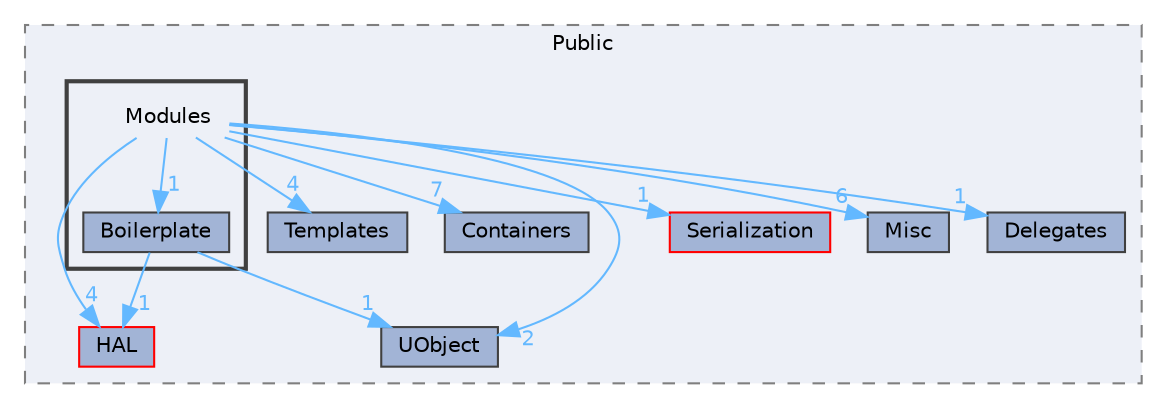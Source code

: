 digraph "Modules"
{
 // INTERACTIVE_SVG=YES
 // LATEX_PDF_SIZE
  bgcolor="transparent";
  edge [fontname=Helvetica,fontsize=10,labelfontname=Helvetica,labelfontsize=10];
  node [fontname=Helvetica,fontsize=10,shape=box,height=0.2,width=0.4];
  compound=true
  subgraph clusterdir_ba49309ee78fabe0452662bc1a7ef37d {
    graph [ bgcolor="#edf0f7", pencolor="grey50", label="Public", fontname=Helvetica,fontsize=10 style="filled,dashed", URL="dir_ba49309ee78fabe0452662bc1a7ef37d.html",tooltip=""]
  dir_06b681a867cd45e91f64ca04156625cf [label="HAL", fillcolor="#a2b4d6", color="red", style="filled", URL="dir_06b681a867cd45e91f64ca04156625cf.html",tooltip=""];
  dir_d923b29e5793e4ca6ecf89bd6d2fe94d [label="Templates", fillcolor="#a2b4d6", color="grey25", style="filled", URL="dir_d923b29e5793e4ca6ecf89bd6d2fe94d.html",tooltip=""];
  dir_d6d4edf6ba84739b62e6fae684879a69 [label="Containers", fillcolor="#a2b4d6", color="grey25", style="filled", URL="dir_d6d4edf6ba84739b62e6fae684879a69.html",tooltip=""];
  dir_2d932d80d33aabcfd2bb1405923ee501 [label="UObject", fillcolor="#a2b4d6", color="grey25", style="filled", URL="dir_2d932d80d33aabcfd2bb1405923ee501.html",tooltip=""];
  dir_4acb951885fdf3c7a4c2ab809ab845db [label="Serialization", fillcolor="#a2b4d6", color="red", style="filled", URL="dir_4acb951885fdf3c7a4c2ab809ab845db.html",tooltip=""];
  dir_8d7b93d547498163f6da7ff79a1b5a4d [label="Misc", fillcolor="#a2b4d6", color="grey25", style="filled", URL="dir_8d7b93d547498163f6da7ff79a1b5a4d.html",tooltip=""];
  dir_a39d52dbb05fe3fcbf188fdc980a664a [label="Delegates", fillcolor="#a2b4d6", color="grey25", style="filled", URL="dir_a39d52dbb05fe3fcbf188fdc980a664a.html",tooltip=""];
  subgraph clusterdir_12cdd3bc8143e5528c8a1de6fac6c11e {
    graph [ bgcolor="#edf0f7", pencolor="grey25", label="", fontname=Helvetica,fontsize=10 style="filled,bold", URL="dir_12cdd3bc8143e5528c8a1de6fac6c11e.html",tooltip=""]
    dir_12cdd3bc8143e5528c8a1de6fac6c11e [shape=plaintext, label="Modules"];
  dir_d04d5a77d19ba581659d17b98c84c943 [label="Boilerplate", fillcolor="#a2b4d6", color="grey25", style="filled", URL="dir_d04d5a77d19ba581659d17b98c84c943.html",tooltip=""];
  }
  }
  dir_12cdd3bc8143e5528c8a1de6fac6c11e->dir_06b681a867cd45e91f64ca04156625cf [headlabel="4", labeldistance=1.5 headhref="dir_000663_000461.html" href="dir_000663_000461.html" color="steelblue1" fontcolor="steelblue1"];
  dir_12cdd3bc8143e5528c8a1de6fac6c11e->dir_2d932d80d33aabcfd2bb1405923ee501 [headlabel="2", labeldistance=1.5 headhref="dir_000663_001227.html" href="dir_000663_001227.html" color="steelblue1" fontcolor="steelblue1"];
  dir_12cdd3bc8143e5528c8a1de6fac6c11e->dir_4acb951885fdf3c7a4c2ab809ab845db [headlabel="1", labeldistance=1.5 headhref="dir_000663_001018.html" href="dir_000663_001018.html" color="steelblue1" fontcolor="steelblue1"];
  dir_12cdd3bc8143e5528c8a1de6fac6c11e->dir_8d7b93d547498163f6da7ff79a1b5a4d [headlabel="6", labeldistance=1.5 headhref="dir_000663_000649.html" href="dir_000663_000649.html" color="steelblue1" fontcolor="steelblue1"];
  dir_12cdd3bc8143e5528c8a1de6fac6c11e->dir_a39d52dbb05fe3fcbf188fdc980a664a [headlabel="1", labeldistance=1.5 headhref="dir_000663_000308.html" href="dir_000663_000308.html" color="steelblue1" fontcolor="steelblue1"];
  dir_12cdd3bc8143e5528c8a1de6fac6c11e->dir_d04d5a77d19ba581659d17b98c84c943 [headlabel="1", labeldistance=1.5 headhref="dir_000663_000111.html" href="dir_000663_000111.html" color="steelblue1" fontcolor="steelblue1"];
  dir_12cdd3bc8143e5528c8a1de6fac6c11e->dir_d6d4edf6ba84739b62e6fae684879a69 [headlabel="7", labeldistance=1.5 headhref="dir_000663_000253.html" href="dir_000663_000253.html" color="steelblue1" fontcolor="steelblue1"];
  dir_12cdd3bc8143e5528c8a1de6fac6c11e->dir_d923b29e5793e4ca6ecf89bd6d2fe94d [headlabel="4", labeldistance=1.5 headhref="dir_000663_001176.html" href="dir_000663_001176.html" color="steelblue1" fontcolor="steelblue1"];
  dir_d04d5a77d19ba581659d17b98c84c943->dir_06b681a867cd45e91f64ca04156625cf [headlabel="1", labeldistance=1.5 headhref="dir_000111_000461.html" href="dir_000111_000461.html" color="steelblue1" fontcolor="steelblue1"];
  dir_d04d5a77d19ba581659d17b98c84c943->dir_2d932d80d33aabcfd2bb1405923ee501 [headlabel="1", labeldistance=1.5 headhref="dir_000111_001227.html" href="dir_000111_001227.html" color="steelblue1" fontcolor="steelblue1"];
}
